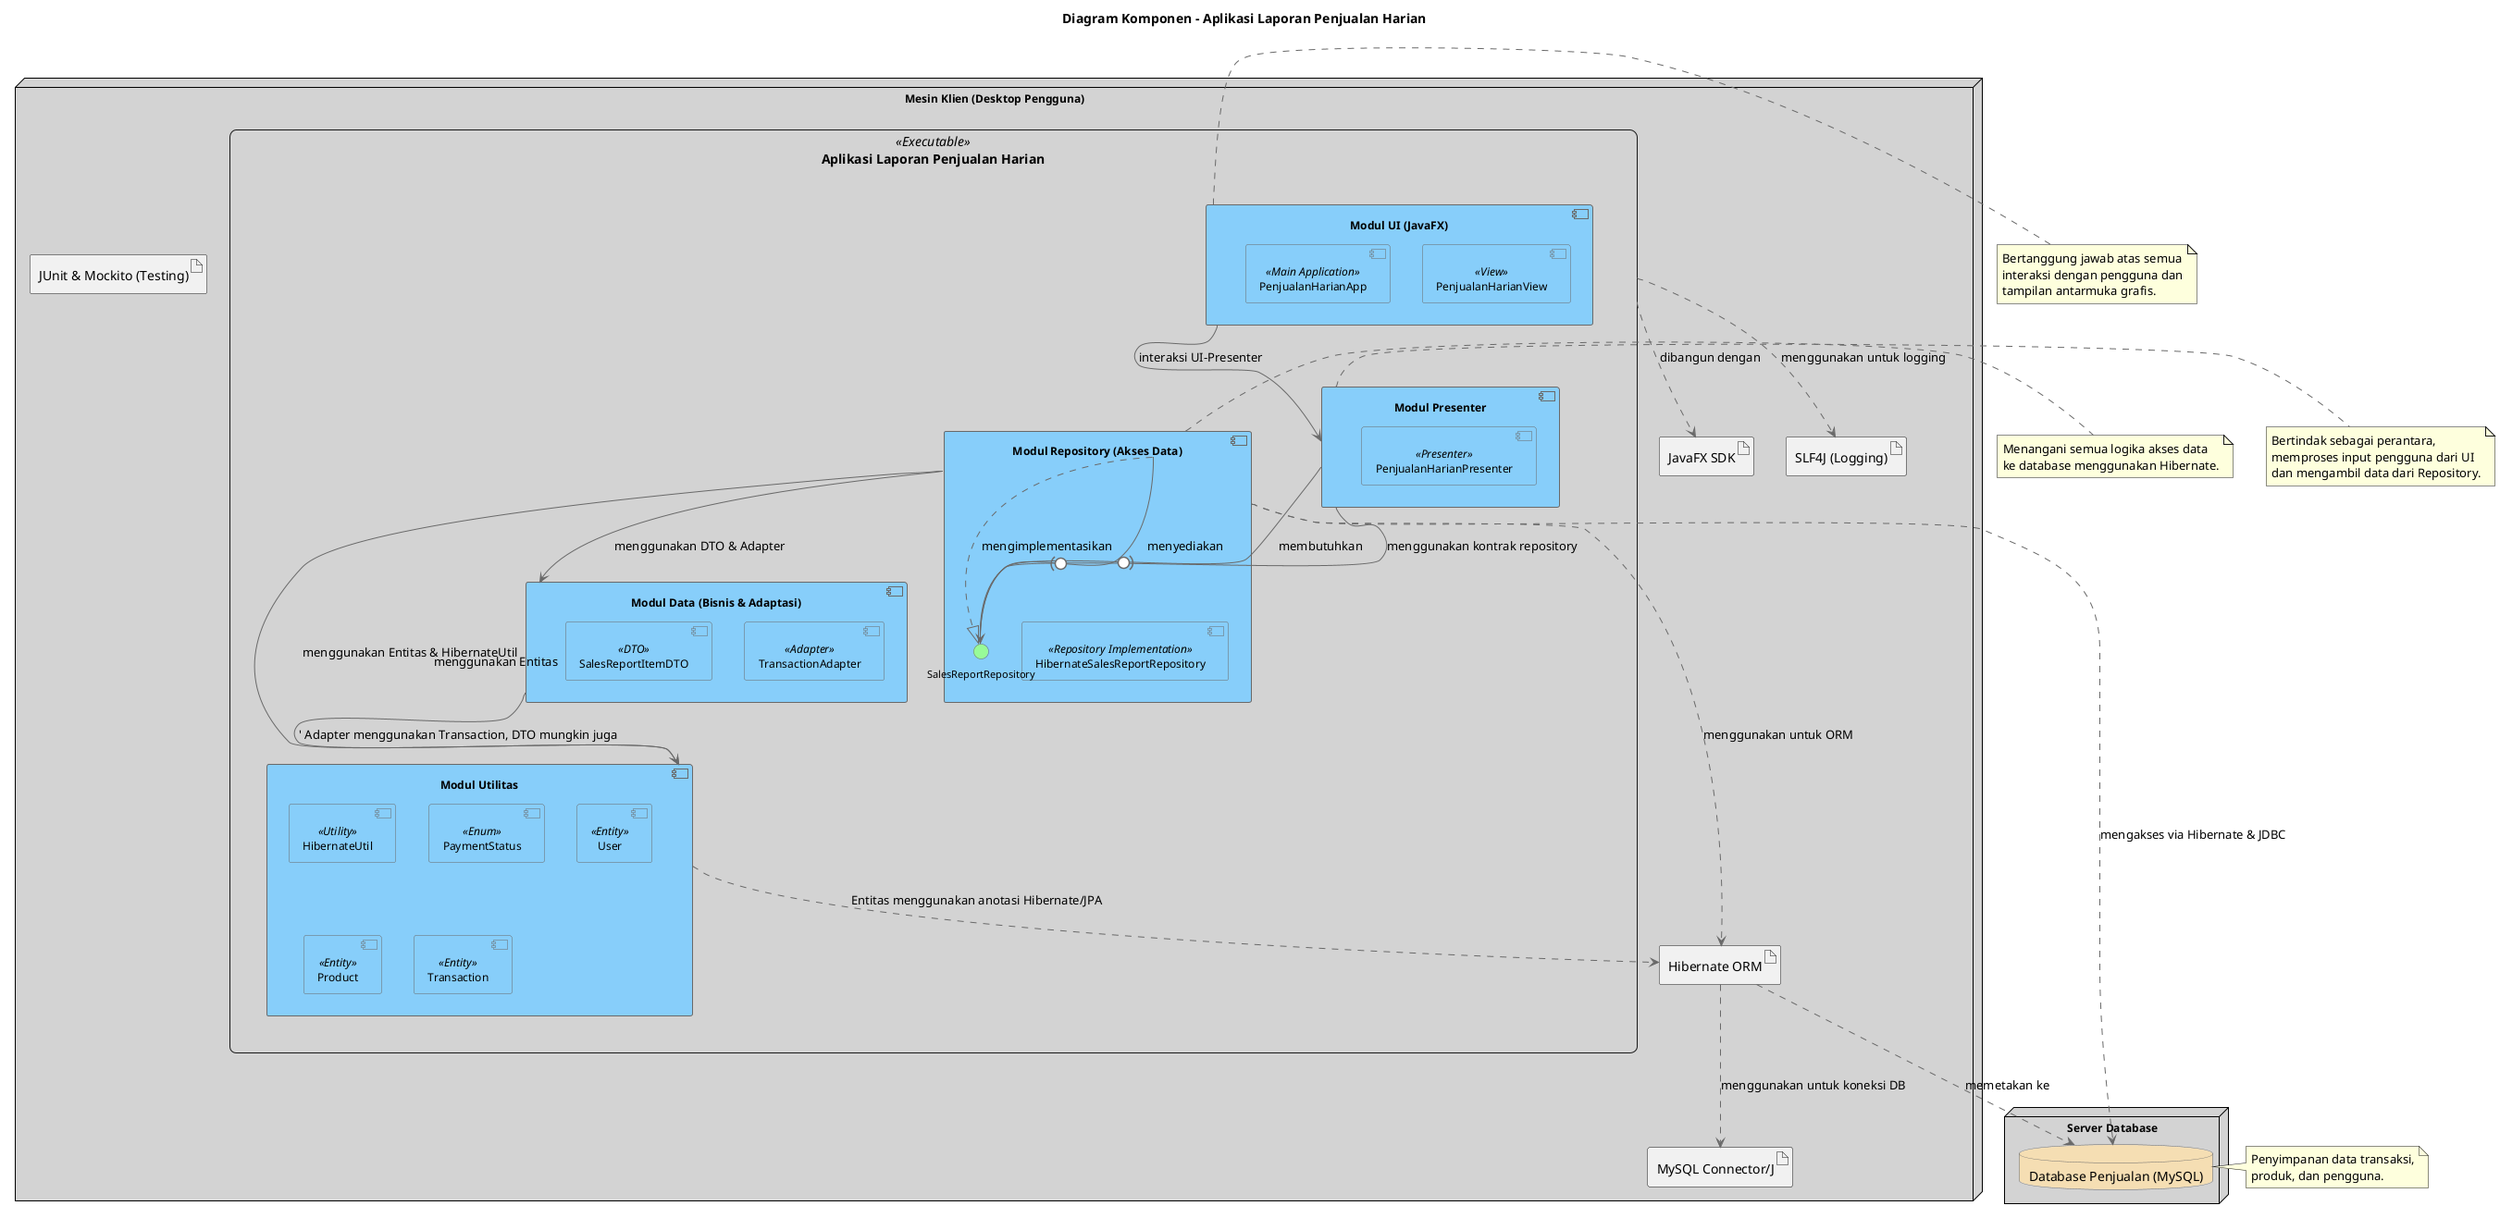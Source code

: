 @startuml
' Pengaturan tampilan untuk diagram komponen
skinparam component {
  BackgroundColor LightSkyBlue
  BorderColor DimGray
  ArrowColor DimGray
  FontName Segoe UI
  FontSize 12
}
skinparam interface {
  BackgroundColor PaleGreen
  BorderColor DimGray
  FontName Segoe UI
  FontSize 11
}
skinparam node {
  BackgroundColor LightGray
  BorderColor Black
  FontName Segoe UI
  FontSize 12
}
skinparam database {
  BackgroundColor Wheat
  BorderColor DimGray
}
skinparam rectangle {
    roundCorner 15
}

title Diagram Komponen - Aplikasi Laporan Penjualan Harian

node "Mesin Klien (Desktop Pengguna)" as ClientNode {

  rectangle "Aplikasi Laporan Penjualan Harian" <<Executable>> as AppExecutable {

    component "Modul UI (JavaFX)" as UI_JavaFX {
      [PenjualanHarianView] <<View>>
      [PenjualanHarianApp] <<Main Application>>
    }

    component "Modul Presenter" as PresenterLogic {
      [PenjualanHarianPresenter] <<Presenter>>
    }

    component "Modul Data (Bisnis & Adaptasi)" as DataModule {
      [TransactionAdapter] <<Adapter>>
      [SalesReportItemDTO] <<DTO>>
    }

    component "Modul Repository (Akses Data)" as RepoModule {
      [HibernateSalesReportRepository] <<Repository Implementation>>
      interface "SalesReportRepository" as ISalesRepo
    }

    component "Modul Utilitas" as UtilModule {
      [HibernateUtil] <<Utility>>
      [PaymentStatus] <<Enum>>
      [User] <<Entity>>
      [Product] <<Entity>>
      [Transaction] <<Entity>>
    }
  }

  artifact "JavaFX SDK" as JavaFX_SDK
  artifact "Hibernate ORM" as Hibernate_ORM
  artifact "MySQL Connector/J" as MySQL_Driver
  artifact "SLF4J (Logging)" as SLF4J
  artifact "JUnit & Mockito (Testing)" as TestingLibs

}

node "Server Database" as DbServerNode {
  database "Database Penjualan (MySQL)" as SalesDB
}

UI_JavaFX --> PresenterLogic : "interaksi UI-Presenter"
PresenterLogic --> ISalesRepo : "menggunakan kontrak repository"
RepoModule ..|> ISalesRepo : "mengimplementasikan"
RepoModule --> DataModule : "menggunakan DTO & Adapter"
DataModule --> UtilModule : "menggunakan Entitas" ' Adapter menggunakan Transaction, DTO mungkin juga
RepoModule --> UtilModule : "menggunakan Entitas & HibernateUtil"

AppExecutable ..> JavaFX_SDK : "dibangun dengan"
RepoModule ..> Hibernate_ORM : "menggunakan untuk ORM"
UtilModule ..> Hibernate_ORM : "Entitas menggunakan anotasi Hibernate/JPA"
Hibernate_ORM ..> MySQL_Driver : "menggunakan untuk koneksi DB"
AppExecutable ..> SLF4J : "menggunakan untuk logging"

RepoModule ..> SalesDB : "mengakses via Hibernate & JDBC"
Hibernate_ORM ..> SalesDB : "memetakan ke"

PresenterLogic -(0- ISalesRepo : "membutuhkan"
RepoModule -0)- ISalesRepo : "menyediakan"

note right of UI_JavaFX
  Bertanggung jawab atas semua
  interaksi dengan pengguna dan
  tampilan antarmuka grafis.
end note

note right of PresenterLogic
  Bertindak sebagai perantara,
  memproses input pengguna dari UI
  dan mengambil data dari Repository.
end note

note right of RepoModule
  Menangani semua logika akses data
  ke database menggunakan Hibernate.
end note

note left of SalesDB
  Penyimpanan data transaksi,
  produk, dan pengguna.
end note
@enduml
